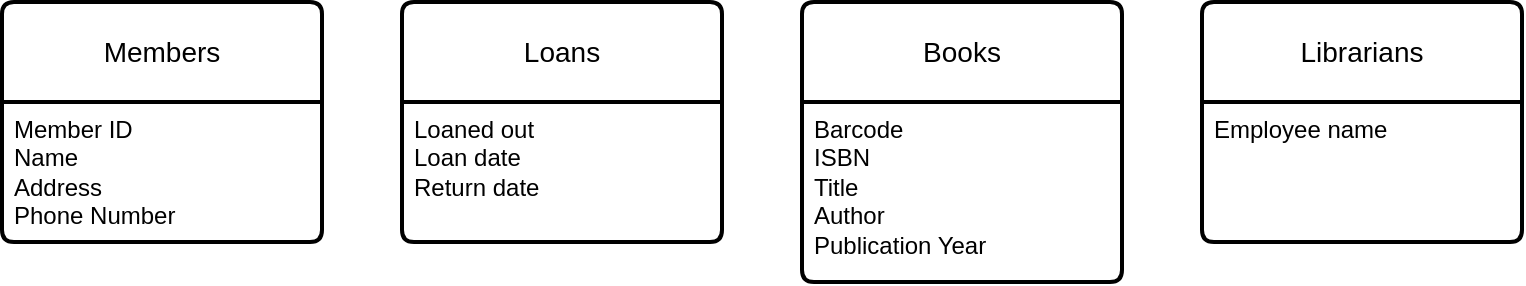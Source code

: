 <mxfile version="24.4.10" type="github">
  <diagram name="Page-1" id="aU86ne-bURRB--sDTwAp">
    <mxGraphModel dx="984" dy="624" grid="1" gridSize="10" guides="1" tooltips="1" connect="1" arrows="1" fold="1" page="1" pageScale="1" pageWidth="827" pageHeight="1169" math="0" shadow="0">
      <root>
        <mxCell id="0" />
        <mxCell id="1" parent="0" />
        <mxCell id="jTAqHSk-lPc59UA40xNv-12" value="Members" style="swimlane;childLayout=stackLayout;horizontal=1;startSize=50;horizontalStack=0;rounded=1;fontSize=14;fontStyle=0;strokeWidth=2;resizeParent=0;resizeLast=1;shadow=0;dashed=0;align=center;arcSize=4;whiteSpace=wrap;html=1;" vertex="1" parent="1">
          <mxGeometry x="30" y="130" width="160" height="120" as="geometry" />
        </mxCell>
        <mxCell id="jTAqHSk-lPc59UA40xNv-13" value="Member ID&lt;div&gt;Name&lt;/div&gt;&lt;div&gt;Address&lt;/div&gt;&lt;div&gt;Phone Number&lt;/div&gt;" style="align=left;strokeColor=none;fillColor=none;spacingLeft=4;fontSize=12;verticalAlign=top;resizable=0;rotatable=0;part=1;html=1;" vertex="1" parent="jTAqHSk-lPc59UA40xNv-12">
          <mxGeometry y="50" width="160" height="70" as="geometry" />
        </mxCell>
        <mxCell id="jTAqHSk-lPc59UA40xNv-14" value="Loans" style="swimlane;childLayout=stackLayout;horizontal=1;startSize=50;horizontalStack=0;rounded=1;fontSize=14;fontStyle=0;strokeWidth=2;resizeParent=0;resizeLast=1;shadow=0;dashed=0;align=center;arcSize=4;whiteSpace=wrap;html=1;" vertex="1" parent="1">
          <mxGeometry x="230" y="130" width="160" height="120" as="geometry" />
        </mxCell>
        <mxCell id="jTAqHSk-lPc59UA40xNv-15" value="Loaned out&lt;div&gt;Loan date&lt;/div&gt;&lt;div&gt;Return date&lt;/div&gt;" style="align=left;strokeColor=none;fillColor=none;spacingLeft=4;fontSize=12;verticalAlign=top;resizable=0;rotatable=0;part=1;html=1;" vertex="1" parent="jTAqHSk-lPc59UA40xNv-14">
          <mxGeometry y="50" width="160" height="70" as="geometry" />
        </mxCell>
        <mxCell id="jTAqHSk-lPc59UA40xNv-18" value="Books" style="swimlane;childLayout=stackLayout;horizontal=1;startSize=50;horizontalStack=0;rounded=1;fontSize=14;fontStyle=0;strokeWidth=2;resizeParent=0;resizeLast=1;shadow=0;dashed=0;align=center;arcSize=4;whiteSpace=wrap;html=1;" vertex="1" parent="1">
          <mxGeometry x="430" y="130" width="160" height="140" as="geometry" />
        </mxCell>
        <mxCell id="jTAqHSk-lPc59UA40xNv-19" value="Barcode&lt;br&gt;ISBN&lt;br&gt;&lt;div&gt;Title&lt;/div&gt;&lt;div&gt;Author&lt;/div&gt;&lt;div&gt;Publication Year&lt;/div&gt;" style="align=left;strokeColor=none;fillColor=none;spacingLeft=4;fontSize=12;verticalAlign=top;resizable=0;rotatable=0;part=1;html=1;" vertex="1" parent="jTAqHSk-lPc59UA40xNv-18">
          <mxGeometry y="50" width="160" height="90" as="geometry" />
        </mxCell>
        <mxCell id="jTAqHSk-lPc59UA40xNv-20" value="Librarians" style="swimlane;childLayout=stackLayout;horizontal=1;startSize=50;horizontalStack=0;rounded=1;fontSize=14;fontStyle=0;strokeWidth=2;resizeParent=0;resizeLast=1;shadow=0;dashed=0;align=center;arcSize=4;whiteSpace=wrap;html=1;" vertex="1" parent="1">
          <mxGeometry x="630" y="130" width="160" height="120" as="geometry" />
        </mxCell>
        <mxCell id="jTAqHSk-lPc59UA40xNv-21" value="Employee name&lt;div&gt;&lt;br&gt;&lt;/div&gt;" style="align=left;strokeColor=none;fillColor=none;spacingLeft=4;fontSize=12;verticalAlign=top;resizable=0;rotatable=0;part=1;html=1;" vertex="1" parent="jTAqHSk-lPc59UA40xNv-20">
          <mxGeometry y="50" width="160" height="70" as="geometry" />
        </mxCell>
      </root>
    </mxGraphModel>
  </diagram>
</mxfile>
